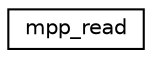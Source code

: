 digraph "Graphical Class Hierarchy"
{
 // INTERACTIVE_SVG=YES
 // LATEX_PDF_SIZE
  edge [fontname="Helvetica",fontsize="10",labelfontname="Helvetica",labelfontsize="10"];
  node [fontname="Helvetica",fontsize="10",shape=record];
  rankdir="LR";
  Node0 [label="mpp_read",height=0.2,width=0.4,color="black", fillcolor="white", style="filled",URL="$interfacempp__io__mod_1_1mpp__read.html",tooltip=" "];
}
